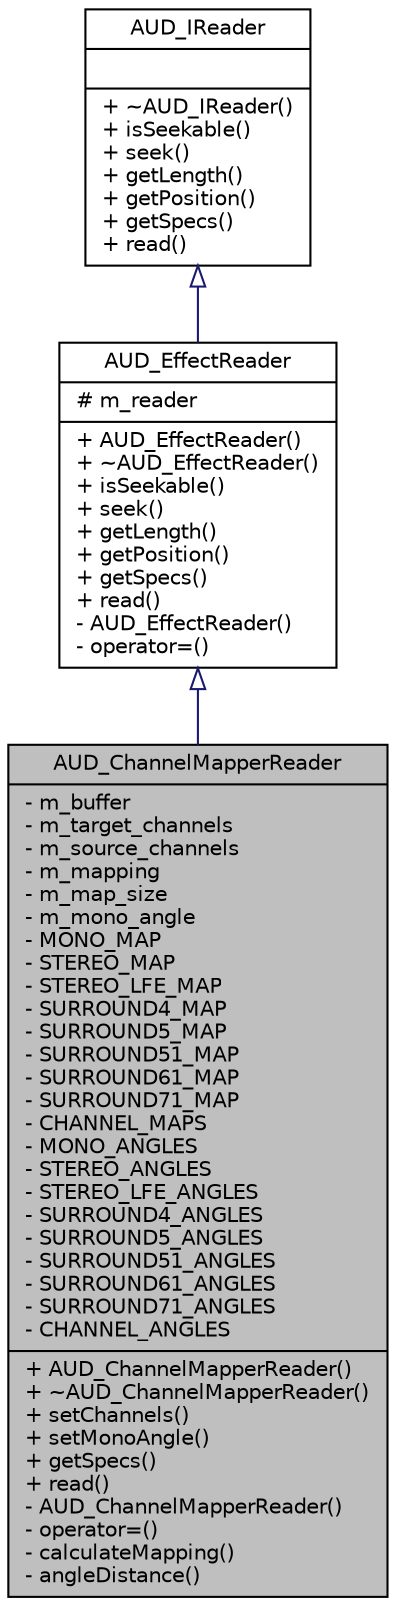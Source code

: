 digraph G
{
  edge [fontname="Helvetica",fontsize="10",labelfontname="Helvetica",labelfontsize="10"];
  node [fontname="Helvetica",fontsize="10",shape=record];
  Node1 [label="{AUD_ChannelMapperReader\n|- m_buffer\l- m_target_channels\l- m_source_channels\l- m_mapping\l- m_map_size\l- m_mono_angle\l- MONO_MAP\l- STEREO_MAP\l- STEREO_LFE_MAP\l- SURROUND4_MAP\l- SURROUND5_MAP\l- SURROUND51_MAP\l- SURROUND61_MAP\l- SURROUND71_MAP\l- CHANNEL_MAPS\l- MONO_ANGLES\l- STEREO_ANGLES\l- STEREO_LFE_ANGLES\l- SURROUND4_ANGLES\l- SURROUND5_ANGLES\l- SURROUND51_ANGLES\l- SURROUND61_ANGLES\l- SURROUND71_ANGLES\l- CHANNEL_ANGLES\l|+ AUD_ChannelMapperReader()\l+ ~AUD_ChannelMapperReader()\l+ setChannels()\l+ setMonoAngle()\l+ getSpecs()\l+ read()\l- AUD_ChannelMapperReader()\l- operator=()\l- calculateMapping()\l- angleDistance()\l}",height=0.2,width=0.4,color="black", fillcolor="grey75", style="filled" fontcolor="black"];
  Node2 -> Node1 [dir=back,color="midnightblue",fontsize="10",style="solid",arrowtail="empty",fontname="Helvetica"];
  Node2 [label="{AUD_EffectReader\n|# m_reader\l|+ AUD_EffectReader()\l+ ~AUD_EffectReader()\l+ isSeekable()\l+ seek()\l+ getLength()\l+ getPosition()\l+ getSpecs()\l+ read()\l- AUD_EffectReader()\l- operator=()\l}",height=0.2,width=0.4,color="black", fillcolor="white", style="filled",URL="$db/d5c/classAUD__EffectReader.html"];
  Node3 -> Node2 [dir=back,color="midnightblue",fontsize="10",style="solid",arrowtail="empty",fontname="Helvetica"];
  Node3 [label="{AUD_IReader\n||+ ~AUD_IReader()\l+ isSeekable()\l+ seek()\l+ getLength()\l+ getPosition()\l+ getSpecs()\l+ read()\l}",height=0.2,width=0.4,color="black", fillcolor="white", style="filled",URL="$db/d2b/classAUD__IReader.html"];
}
